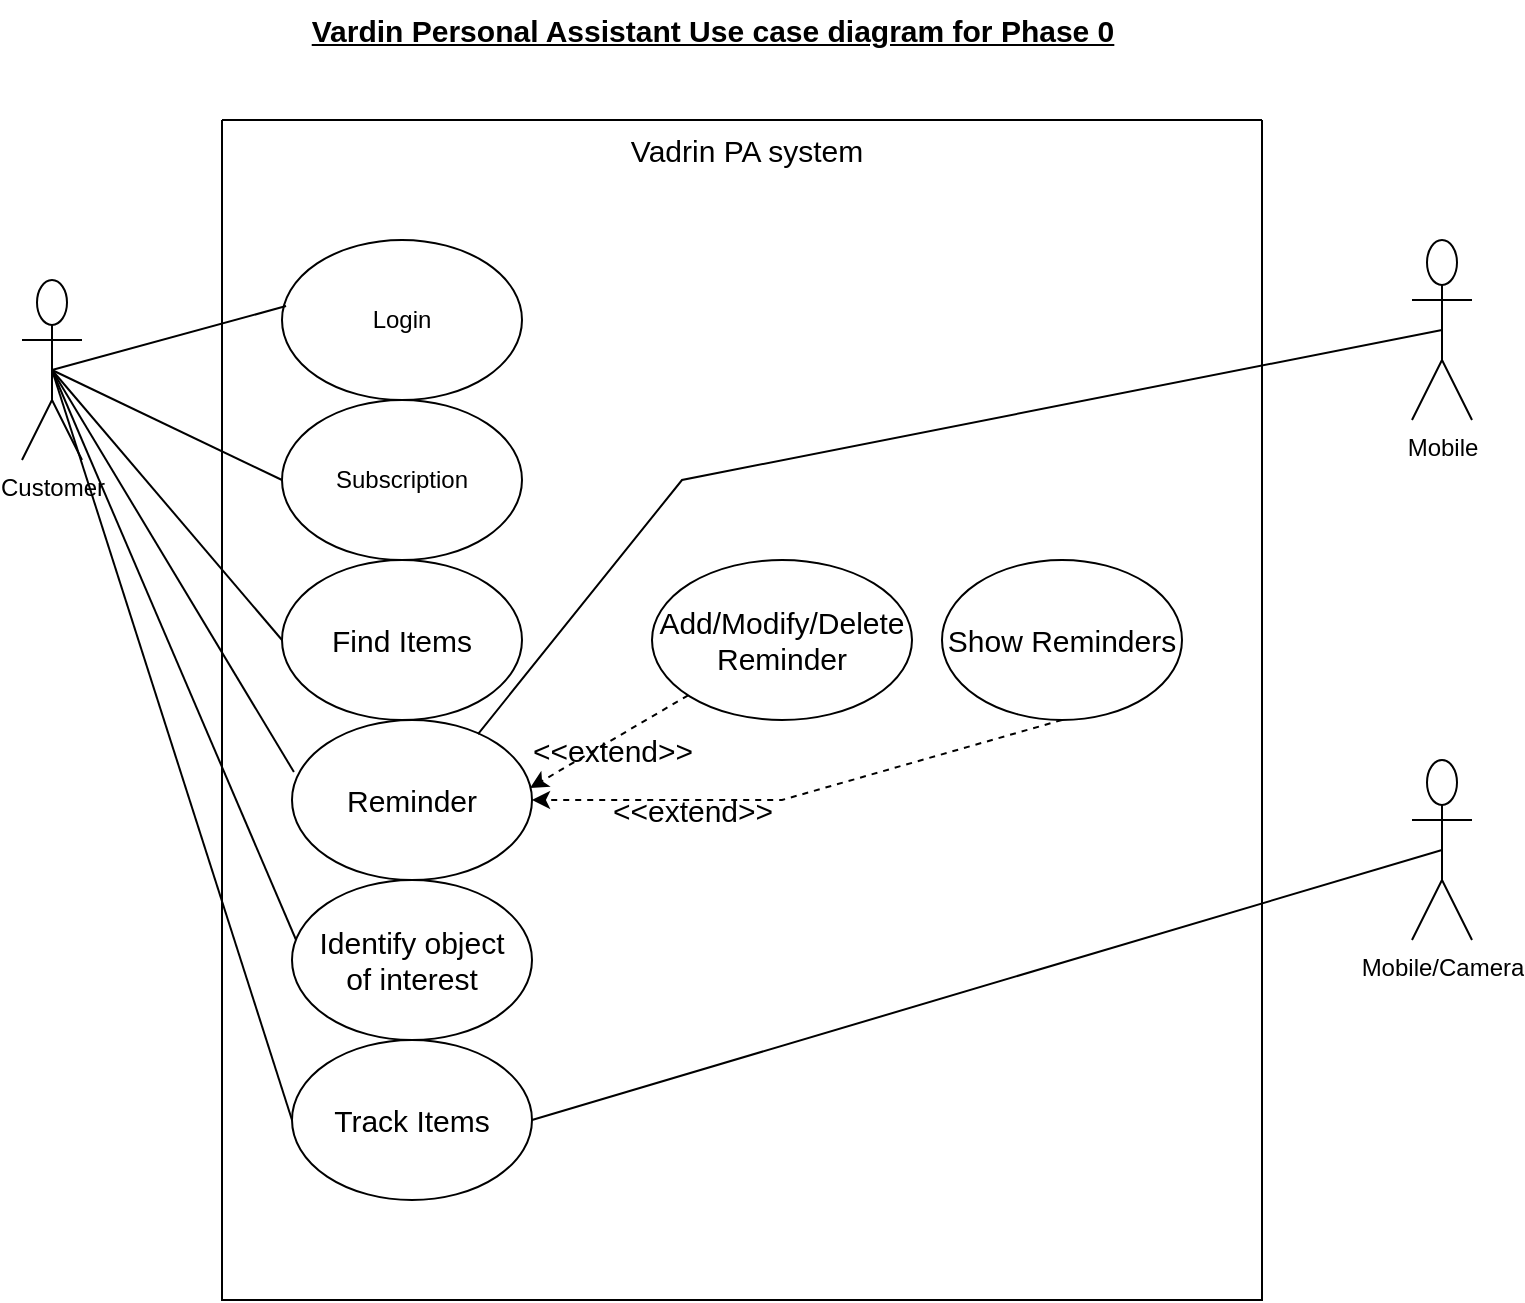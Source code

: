 <mxfile version="20.8.0" type="device"><diagram id="dQ1CvuvRSD79wrMYkh3E" name="Page-1"><mxGraphModel dx="1434" dy="764" grid="1" gridSize="10" guides="1" tooltips="1" connect="1" arrows="1" fold="1" page="1" pageScale="1" pageWidth="850" pageHeight="1100" math="0" shadow="0"><root><mxCell id="0"/><mxCell id="1" parent="0"/><mxCell id="ksZFVXPThiXusCUrYf5k-3" value="" style="swimlane;startSize=0;" parent="1" vertex="1"><mxGeometry x="175" y="80" width="520" height="590" as="geometry"><mxRectangle x="170" y="120" width="50" height="40" as="alternateBounds"/></mxGeometry></mxCell><mxCell id="ksZFVXPThiXusCUrYf5k-5" value="Login" style="ellipse;whiteSpace=wrap;html=1;" parent="ksZFVXPThiXusCUrYf5k-3" vertex="1"><mxGeometry x="30" y="60" width="120" height="80" as="geometry"/></mxCell><mxCell id="ksZFVXPThiXusCUrYf5k-9" value="Subscription" style="ellipse;whiteSpace=wrap;html=1;" parent="ksZFVXPThiXusCUrYf5k-3" vertex="1"><mxGeometry x="30" y="140" width="120" height="80" as="geometry"/></mxCell><mxCell id="ksZFVXPThiXusCUrYf5k-11" value="Find Items" style="ellipse;whiteSpace=wrap;html=1;fontSize=15;" parent="ksZFVXPThiXusCUrYf5k-3" vertex="1"><mxGeometry x="30" y="220" width="120" height="80" as="geometry"/></mxCell><mxCell id="ksZFVXPThiXusCUrYf5k-13" value="Reminder" style="ellipse;whiteSpace=wrap;html=1;fontSize=15;" parent="ksZFVXPThiXusCUrYf5k-3" vertex="1"><mxGeometry x="35" y="300" width="120" height="80" as="geometry"/></mxCell><mxCell id="ksZFVXPThiXusCUrYf5k-14" value="Identify object&lt;br&gt;of interest" style="ellipse;whiteSpace=wrap;html=1;fontSize=15;" parent="ksZFVXPThiXusCUrYf5k-3" vertex="1"><mxGeometry x="35" y="380" width="120" height="80" as="geometry"/></mxCell><mxCell id="ksZFVXPThiXusCUrYf5k-16" value="Vadrin PA system" style="text;html=1;align=center;verticalAlign=middle;resizable=0;points=[];autosize=1;strokeColor=none;fillColor=none;fontSize=15;" parent="ksZFVXPThiXusCUrYf5k-3" vertex="1"><mxGeometry x="192" width="140" height="30" as="geometry"/></mxCell><mxCell id="ksZFVXPThiXusCUrYf5k-28" value="Add/Modify/Delete Reminder" style="ellipse;whiteSpace=wrap;html=1;fontSize=15;" parent="ksZFVXPThiXusCUrYf5k-3" vertex="1"><mxGeometry x="215" y="220" width="130" height="80" as="geometry"/></mxCell><mxCell id="ksZFVXPThiXusCUrYf5k-30" value="Show Reminders" style="ellipse;whiteSpace=wrap;html=1;fontSize=15;" parent="ksZFVXPThiXusCUrYf5k-3" vertex="1"><mxGeometry x="360" y="220" width="120" height="80" as="geometry"/></mxCell><mxCell id="ksZFVXPThiXusCUrYf5k-38" value="" style="html=1;labelBackgroundColor=#ffffff;startArrow=none;startFill=0;startSize=6;endArrow=classic;endFill=1;endSize=6;jettySize=auto;orthogonalLoop=1;strokeWidth=1;dashed=1;fontSize=14;rounded=0;entryX=0.992;entryY=0.425;entryDx=0;entryDy=0;entryPerimeter=0;" parent="ksZFVXPThiXusCUrYf5k-3" source="ksZFVXPThiXusCUrYf5k-28" target="ksZFVXPThiXusCUrYf5k-13" edge="1"><mxGeometry width="60" height="60" relative="1" as="geometry"><mxPoint x="320" y="210" as="sourcePoint"/><mxPoint x="380" y="150" as="targetPoint"/></mxGeometry></mxCell><mxCell id="ksZFVXPThiXusCUrYf5k-39" value="" style="html=1;labelBackgroundColor=#ffffff;startArrow=none;startFill=0;startSize=6;endArrow=classic;endFill=1;endSize=6;jettySize=auto;orthogonalLoop=1;strokeWidth=1;dashed=1;fontSize=14;rounded=0;exitX=0.5;exitY=1;exitDx=0;exitDy=0;" parent="ksZFVXPThiXusCUrYf5k-3" source="ksZFVXPThiXusCUrYf5k-30" target="ksZFVXPThiXusCUrYf5k-13" edge="1"><mxGeometry width="60" height="60" relative="1" as="geometry"><mxPoint x="330" y="490" as="sourcePoint"/><mxPoint x="390" y="430" as="targetPoint"/><Array as="points"><mxPoint x="280" y="340"/></Array></mxGeometry></mxCell><mxCell id="ksZFVXPThiXusCUrYf5k-50" value="&amp;lt;&amp;lt;extend&amp;gt;&amp;gt;" style="text;html=1;align=center;verticalAlign=middle;resizable=0;points=[];autosize=1;strokeColor=none;fillColor=none;fontSize=15;" parent="ksZFVXPThiXusCUrYf5k-3" vertex="1"><mxGeometry x="185" y="330" width="100" height="30" as="geometry"/></mxCell><mxCell id="ksZFVXPThiXusCUrYf5k-69" value="Track Items" style="ellipse;whiteSpace=wrap;html=1;fontSize=15;" parent="ksZFVXPThiXusCUrYf5k-3" vertex="1"><mxGeometry x="35" y="460" width="120" height="80" as="geometry"/></mxCell><mxCell id="ksZFVXPThiXusCUrYf5k-71" value="&amp;lt;&amp;lt;extend&amp;gt;&amp;gt;" style="text;html=1;align=center;verticalAlign=middle;resizable=0;points=[];autosize=1;strokeColor=none;fillColor=none;fontSize=15;" parent="ksZFVXPThiXusCUrYf5k-3" vertex="1"><mxGeometry x="145" y="300" width="100" height="30" as="geometry"/></mxCell><mxCell id="ksZFVXPThiXusCUrYf5k-6" value="Customer" style="shape=umlActor;verticalLabelPosition=bottom;verticalAlign=top;html=1;outlineConnect=0;" parent="1" vertex="1"><mxGeometry x="75" y="160" width="30" height="90" as="geometry"/></mxCell><mxCell id="ksZFVXPThiXusCUrYf5k-18" value="" style="endArrow=none;html=1;rounded=0;fontSize=15;exitX=0.5;exitY=0.5;exitDx=0;exitDy=0;exitPerimeter=0;entryX=0.017;entryY=0.413;entryDx=0;entryDy=0;entryPerimeter=0;" parent="1" source="ksZFVXPThiXusCUrYf5k-6" target="ksZFVXPThiXusCUrYf5k-5" edge="1"><mxGeometry width="50" height="50" relative="1" as="geometry"><mxPoint x="105" y="240" as="sourcePoint"/><mxPoint x="155" y="190" as="targetPoint"/></mxGeometry></mxCell><mxCell id="ksZFVXPThiXusCUrYf5k-19" value="" style="endArrow=none;html=1;rounded=0;fontSize=15;exitX=0.5;exitY=0.5;exitDx=0;exitDy=0;exitPerimeter=0;entryX=0;entryY=0.5;entryDx=0;entryDy=0;" parent="1" source="ksZFVXPThiXusCUrYf5k-6" target="ksZFVXPThiXusCUrYf5k-9" edge="1"><mxGeometry width="50" height="50" relative="1" as="geometry"><mxPoint x="100" y="215" as="sourcePoint"/><mxPoint x="217.04" y="183.04" as="targetPoint"/></mxGeometry></mxCell><mxCell id="ksZFVXPThiXusCUrYf5k-20" value="" style="endArrow=none;html=1;rounded=0;fontSize=15;entryX=0;entryY=0.5;entryDx=0;entryDy=0;exitX=0.5;exitY=0.5;exitDx=0;exitDy=0;exitPerimeter=0;" parent="1" source="ksZFVXPThiXusCUrYf5k-6" target="ksZFVXPThiXusCUrYf5k-11" edge="1"><mxGeometry width="50" height="50" relative="1" as="geometry"><mxPoint x="95" y="210" as="sourcePoint"/><mxPoint x="215" y="270" as="targetPoint"/></mxGeometry></mxCell><mxCell id="ksZFVXPThiXusCUrYf5k-21" value="" style="endArrow=none;html=1;rounded=0;fontSize=15;entryX=0.008;entryY=0.325;entryDx=0;entryDy=0;entryPerimeter=0;exitX=0.5;exitY=0.5;exitDx=0;exitDy=0;exitPerimeter=0;" parent="1" source="ksZFVXPThiXusCUrYf5k-6" target="ksZFVXPThiXusCUrYf5k-13" edge="1"><mxGeometry width="50" height="50" relative="1" as="geometry"><mxPoint x="95" y="210" as="sourcePoint"/><mxPoint x="215" y="350" as="targetPoint"/></mxGeometry></mxCell><mxCell id="ksZFVXPThiXusCUrYf5k-22" value="" style="endArrow=none;html=1;rounded=0;fontSize=15;exitX=0.5;exitY=0.5;exitDx=0;exitDy=0;exitPerimeter=0;entryX=0.017;entryY=0.375;entryDx=0;entryDy=0;entryPerimeter=0;" parent="1" source="ksZFVXPThiXusCUrYf5k-6" target="ksZFVXPThiXusCUrYf5k-14" edge="1"><mxGeometry width="50" height="50" relative="1" as="geometry"><mxPoint x="125" y="380" as="sourcePoint"/><mxPoint x="135" y="410" as="targetPoint"/></mxGeometry></mxCell><mxCell id="ksZFVXPThiXusCUrYf5k-67" value="" style="endArrow=none;html=1;rounded=0;fontSize=15;exitX=0.5;exitY=0.5;exitDx=0;exitDy=0;exitPerimeter=0;entryX=0.775;entryY=0.088;entryDx=0;entryDy=0;entryPerimeter=0;" parent="1" target="ksZFVXPThiXusCUrYf5k-13" edge="1" source="f7nOAlwCWL52vm8JTuIW-1"><mxGeometry width="50" height="50" relative="1" as="geometry"><mxPoint x="760" y="205" as="sourcePoint"/><mxPoint x="262.04" y="500" as="targetPoint"/><Array as="points"><mxPoint x="405" y="260"/></Array></mxGeometry></mxCell><mxCell id="ksZFVXPThiXusCUrYf5k-70" value="" style="endArrow=none;html=1;rounded=0;fontSize=15;exitX=0;exitY=0.5;exitDx=0;exitDy=0;" parent="1" source="ksZFVXPThiXusCUrYf5k-69" edge="1"><mxGeometry width="50" height="50" relative="1" as="geometry"><mxPoint x="435" y="430" as="sourcePoint"/><mxPoint x="90" y="205" as="targetPoint"/></mxGeometry></mxCell><mxCell id="ksZFVXPThiXusCUrYf5k-68" value="" style="endArrow=none;html=1;rounded=0;fontSize=15;exitX=1;exitY=0.5;exitDx=0;exitDy=0;entryX=0.5;entryY=0.5;entryDx=0;entryDy=0;entryPerimeter=0;" parent="1" source="ksZFVXPThiXusCUrYf5k-69" edge="1" target="f7nOAlwCWL52vm8JTuIW-4"><mxGeometry width="50" height="50" relative="1" as="geometry"><mxPoint x="545" y="530" as="sourcePoint"/><mxPoint x="760" y="375" as="targetPoint"/></mxGeometry></mxCell><mxCell id="ksZFVXPThiXusCUrYf5k-72" value="Vardin Personal Assistant Use case diagram for Phase 0" style="text;html=1;align=center;verticalAlign=middle;resizable=0;points=[];autosize=1;strokeColor=none;fillColor=none;fontSize=15;fontStyle=5" parent="1" vertex="1"><mxGeometry x="210" y="20" width="420" height="30" as="geometry"/></mxCell><mxCell id="f7nOAlwCWL52vm8JTuIW-1" value="Mobile" style="shape=umlActor;verticalLabelPosition=bottom;verticalAlign=top;html=1;outlineConnect=0;" vertex="1" parent="1"><mxGeometry x="770" y="140" width="30" height="90" as="geometry"/></mxCell><mxCell id="f7nOAlwCWL52vm8JTuIW-4" value="Mobile/Camera" style="shape=umlActor;verticalLabelPosition=bottom;verticalAlign=top;html=1;outlineConnect=0;" vertex="1" parent="1"><mxGeometry x="770" y="400" width="30" height="90" as="geometry"/></mxCell></root></mxGraphModel></diagram></mxfile>